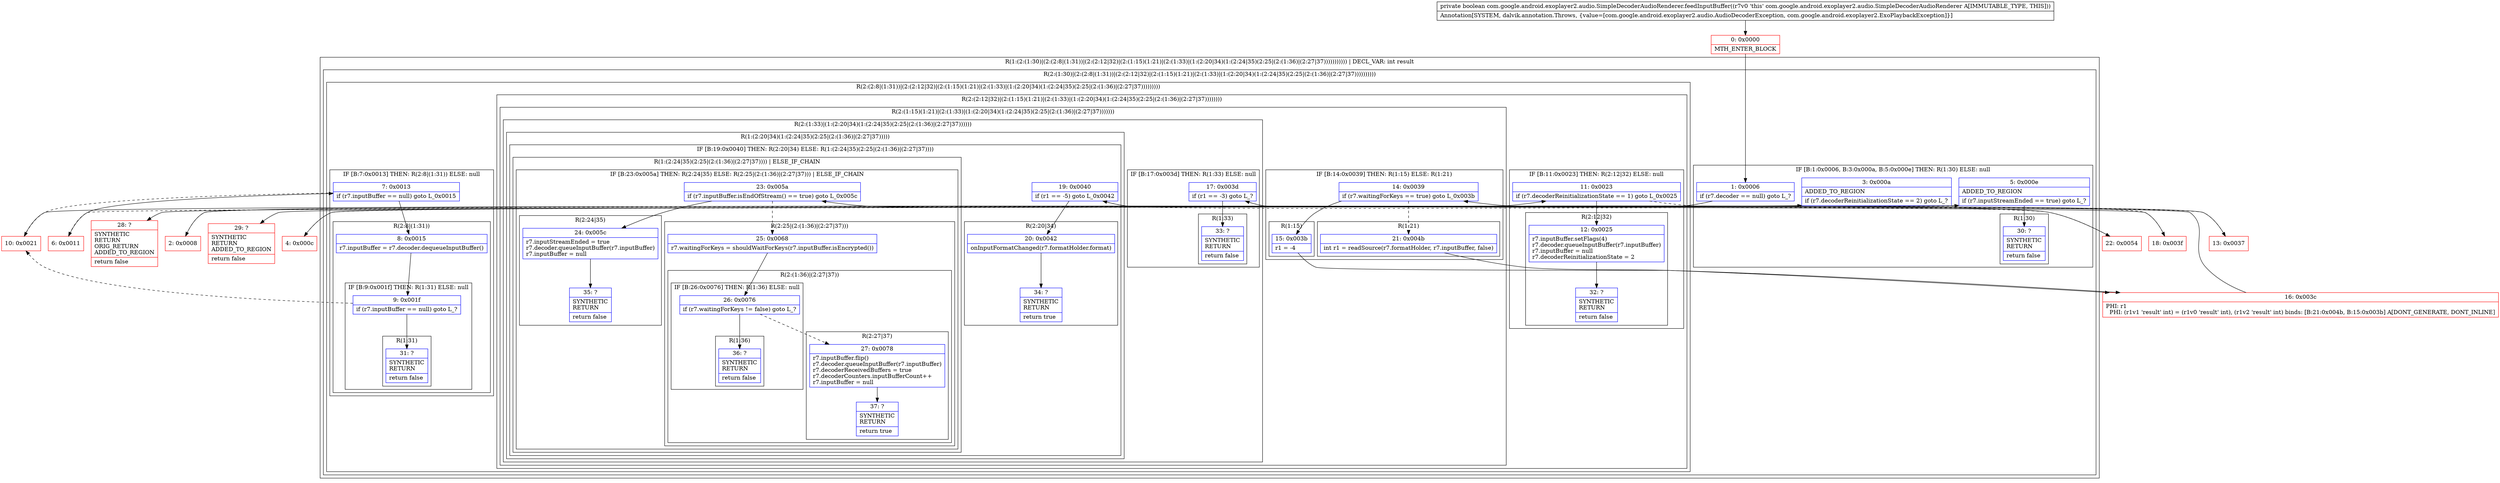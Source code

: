 digraph "CFG forcom.google.android.exoplayer2.audio.SimpleDecoderAudioRenderer.feedInputBuffer()Z" {
subgraph cluster_Region_357655984 {
label = "R(1:(2:(1:30)|(2:(2:8|(1:31))|(2:(2:12|32)|(2:(1:15)(1:21)|(2:(1:33)|(1:(2:20|34)(1:(2:24|35)(2:25|(2:(1:36)|(2:27|37))))))))))) | DECL_VAR: int result\l";
node [shape=record,color=blue];
subgraph cluster_Region_1714160262 {
label = "R(2:(1:30)|(2:(2:8|(1:31))|(2:(2:12|32)|(2:(1:15)(1:21)|(2:(1:33)|(1:(2:20|34)(1:(2:24|35)(2:25|(2:(1:36)|(2:27|37))))))))))";
node [shape=record,color=blue];
subgraph cluster_IfRegion_1729419172 {
label = "IF [B:1:0x0006, B:3:0x000a, B:5:0x000e] THEN: R(1:30) ELSE: null";
node [shape=record,color=blue];
Node_1 [shape=record,label="{1\:\ 0x0006|if (r7.decoder == null) goto L_?\l}"];
Node_3 [shape=record,label="{3\:\ 0x000a|ADDED_TO_REGION\l|if (r7.decoderReinitializationState == 2) goto L_?\l}"];
Node_5 [shape=record,label="{5\:\ 0x000e|ADDED_TO_REGION\l|if (r7.inputStreamEnded == true) goto L_?\l}"];
subgraph cluster_Region_2103455759 {
label = "R(1:30)";
node [shape=record,color=blue];
Node_30 [shape=record,label="{30\:\ ?|SYNTHETIC\lRETURN\l|return false\l}"];
}
}
subgraph cluster_Region_1661122294 {
label = "R(2:(2:8|(1:31))|(2:(2:12|32)|(2:(1:15)(1:21)|(2:(1:33)|(1:(2:20|34)(1:(2:24|35)(2:25|(2:(1:36)|(2:27|37)))))))))";
node [shape=record,color=blue];
subgraph cluster_IfRegion_1706860578 {
label = "IF [B:7:0x0013] THEN: R(2:8|(1:31)) ELSE: null";
node [shape=record,color=blue];
Node_7 [shape=record,label="{7\:\ 0x0013|if (r7.inputBuffer == null) goto L_0x0015\l}"];
subgraph cluster_Region_609546950 {
label = "R(2:8|(1:31))";
node [shape=record,color=blue];
Node_8 [shape=record,label="{8\:\ 0x0015|r7.inputBuffer = r7.decoder.dequeueInputBuffer()\l}"];
subgraph cluster_IfRegion_1481137675 {
label = "IF [B:9:0x001f] THEN: R(1:31) ELSE: null";
node [shape=record,color=blue];
Node_9 [shape=record,label="{9\:\ 0x001f|if (r7.inputBuffer == null) goto L_?\l}"];
subgraph cluster_Region_772536050 {
label = "R(1:31)";
node [shape=record,color=blue];
Node_31 [shape=record,label="{31\:\ ?|SYNTHETIC\lRETURN\l|return false\l}"];
}
}
}
}
subgraph cluster_Region_775356065 {
label = "R(2:(2:12|32)|(2:(1:15)(1:21)|(2:(1:33)|(1:(2:20|34)(1:(2:24|35)(2:25|(2:(1:36)|(2:27|37))))))))";
node [shape=record,color=blue];
subgraph cluster_IfRegion_762833763 {
label = "IF [B:11:0x0023] THEN: R(2:12|32) ELSE: null";
node [shape=record,color=blue];
Node_11 [shape=record,label="{11\:\ 0x0023|if (r7.decoderReinitializationState == 1) goto L_0x0025\l}"];
subgraph cluster_Region_928338112 {
label = "R(2:12|32)";
node [shape=record,color=blue];
Node_12 [shape=record,label="{12\:\ 0x0025|r7.inputBuffer.setFlags(4)\lr7.decoder.queueInputBuffer(r7.inputBuffer)\lr7.inputBuffer = null\lr7.decoderReinitializationState = 2\l}"];
Node_32 [shape=record,label="{32\:\ ?|SYNTHETIC\lRETURN\l|return false\l}"];
}
}
subgraph cluster_Region_1184406718 {
label = "R(2:(1:15)(1:21)|(2:(1:33)|(1:(2:20|34)(1:(2:24|35)(2:25|(2:(1:36)|(2:27|37)))))))";
node [shape=record,color=blue];
subgraph cluster_IfRegion_1598206266 {
label = "IF [B:14:0x0039] THEN: R(1:15) ELSE: R(1:21)";
node [shape=record,color=blue];
Node_14 [shape=record,label="{14\:\ 0x0039|if (r7.waitingForKeys == true) goto L_0x003b\l}"];
subgraph cluster_Region_409558607 {
label = "R(1:15)";
node [shape=record,color=blue];
Node_15 [shape=record,label="{15\:\ 0x003b|r1 = \-4\l}"];
}
subgraph cluster_Region_2135872812 {
label = "R(1:21)";
node [shape=record,color=blue];
Node_21 [shape=record,label="{21\:\ 0x004b|int r1 = readSource(r7.formatHolder, r7.inputBuffer, false)\l}"];
}
}
subgraph cluster_Region_1308390722 {
label = "R(2:(1:33)|(1:(2:20|34)(1:(2:24|35)(2:25|(2:(1:36)|(2:27|37))))))";
node [shape=record,color=blue];
subgraph cluster_IfRegion_1345519469 {
label = "IF [B:17:0x003d] THEN: R(1:33) ELSE: null";
node [shape=record,color=blue];
Node_17 [shape=record,label="{17\:\ 0x003d|if (r1 == \-3) goto L_?\l}"];
subgraph cluster_Region_1380836537 {
label = "R(1:33)";
node [shape=record,color=blue];
Node_33 [shape=record,label="{33\:\ ?|SYNTHETIC\lRETURN\l|return false\l}"];
}
}
subgraph cluster_Region_407651499 {
label = "R(1:(2:20|34)(1:(2:24|35)(2:25|(2:(1:36)|(2:27|37)))))";
node [shape=record,color=blue];
subgraph cluster_IfRegion_917791877 {
label = "IF [B:19:0x0040] THEN: R(2:20|34) ELSE: R(1:(2:24|35)(2:25|(2:(1:36)|(2:27|37))))";
node [shape=record,color=blue];
Node_19 [shape=record,label="{19\:\ 0x0040|if (r1 == \-5) goto L_0x0042\l}"];
subgraph cluster_Region_1908030633 {
label = "R(2:20|34)";
node [shape=record,color=blue];
Node_20 [shape=record,label="{20\:\ 0x0042|onInputFormatChanged(r7.formatHolder.format)\l}"];
Node_34 [shape=record,label="{34\:\ ?|SYNTHETIC\lRETURN\l|return true\l}"];
}
subgraph cluster_Region_1290757643 {
label = "R(1:(2:24|35)(2:25|(2:(1:36)|(2:27|37)))) | ELSE_IF_CHAIN\l";
node [shape=record,color=blue];
subgraph cluster_IfRegion_914098721 {
label = "IF [B:23:0x005a] THEN: R(2:24|35) ELSE: R(2:25|(2:(1:36)|(2:27|37))) | ELSE_IF_CHAIN\l";
node [shape=record,color=blue];
Node_23 [shape=record,label="{23\:\ 0x005a|if (r7.inputBuffer.isEndOfStream() == true) goto L_0x005c\l}"];
subgraph cluster_Region_595185703 {
label = "R(2:24|35)";
node [shape=record,color=blue];
Node_24 [shape=record,label="{24\:\ 0x005c|r7.inputStreamEnded = true\lr7.decoder.queueInputBuffer(r7.inputBuffer)\lr7.inputBuffer = null\l}"];
Node_35 [shape=record,label="{35\:\ ?|SYNTHETIC\lRETURN\l|return false\l}"];
}
subgraph cluster_Region_50786197 {
label = "R(2:25|(2:(1:36)|(2:27|37)))";
node [shape=record,color=blue];
Node_25 [shape=record,label="{25\:\ 0x0068|r7.waitingForKeys = shouldWaitForKeys(r7.inputBuffer.isEncrypted())\l}"];
subgraph cluster_Region_879632064 {
label = "R(2:(1:36)|(2:27|37))";
node [shape=record,color=blue];
subgraph cluster_IfRegion_1653946222 {
label = "IF [B:26:0x0076] THEN: R(1:36) ELSE: null";
node [shape=record,color=blue];
Node_26 [shape=record,label="{26\:\ 0x0076|if (r7.waitingForKeys != false) goto L_?\l}"];
subgraph cluster_Region_251673587 {
label = "R(1:36)";
node [shape=record,color=blue];
Node_36 [shape=record,label="{36\:\ ?|SYNTHETIC\lRETURN\l|return false\l}"];
}
}
subgraph cluster_Region_1003362241 {
label = "R(2:27|37)";
node [shape=record,color=blue];
Node_27 [shape=record,label="{27\:\ 0x0078|r7.inputBuffer.flip()\lr7.decoder.queueInputBuffer(r7.inputBuffer)\lr7.decoderReceivedBuffers = true\lr7.decoderCounters.inputBufferCount++\lr7.inputBuffer = null\l}"];
Node_37 [shape=record,label="{37\:\ ?|SYNTHETIC\lRETURN\l|return true\l}"];
}
}
}
}
}
}
}
}
}
}
}
}
}
Node_0 [shape=record,color=red,label="{0\:\ 0x0000|MTH_ENTER_BLOCK\l}"];
Node_2 [shape=record,color=red,label="{2\:\ 0x0008}"];
Node_4 [shape=record,color=red,label="{4\:\ 0x000c}"];
Node_6 [shape=record,color=red,label="{6\:\ 0x0011}"];
Node_10 [shape=record,color=red,label="{10\:\ 0x0021}"];
Node_13 [shape=record,color=red,label="{13\:\ 0x0037}"];
Node_16 [shape=record,color=red,label="{16\:\ 0x003c|PHI: r1 \l  PHI: (r1v1 'result' int) = (r1v0 'result' int), (r1v2 'result' int) binds: [B:21:0x004b, B:15:0x003b] A[DONT_GENERATE, DONT_INLINE]\l}"];
Node_18 [shape=record,color=red,label="{18\:\ 0x003f}"];
Node_22 [shape=record,color=red,label="{22\:\ 0x0054}"];
Node_28 [shape=record,color=red,label="{28\:\ ?|SYNTHETIC\lRETURN\lORIG_RETURN\lADDED_TO_REGION\l|return false\l}"];
Node_29 [shape=record,color=red,label="{29\:\ ?|SYNTHETIC\lRETURN\lADDED_TO_REGION\l|return false\l}"];
MethodNode[shape=record,label="{private boolean com.google.android.exoplayer2.audio.SimpleDecoderAudioRenderer.feedInputBuffer((r7v0 'this' com.google.android.exoplayer2.audio.SimpleDecoderAudioRenderer A[IMMUTABLE_TYPE, THIS]))  | Annotation[SYSTEM, dalvik.annotation.Throws, \{value=[com.google.android.exoplayer2.audio.AudioDecoderException, com.google.android.exoplayer2.ExoPlaybackException]\}]\l}"];
MethodNode -> Node_0;
Node_1 -> Node_2[style=dashed];
Node_1 -> Node_28;
Node_3 -> Node_4[style=dashed];
Node_3 -> Node_29;
Node_5 -> Node_6[style=dashed];
Node_5 -> Node_30;
Node_7 -> Node_8;
Node_7 -> Node_10[style=dashed];
Node_8 -> Node_9;
Node_9 -> Node_10[style=dashed];
Node_9 -> Node_31;
Node_11 -> Node_12;
Node_11 -> Node_13[style=dashed];
Node_12 -> Node_32;
Node_14 -> Node_15;
Node_14 -> Node_21[style=dashed];
Node_15 -> Node_16;
Node_21 -> Node_16;
Node_17 -> Node_18[style=dashed];
Node_17 -> Node_33;
Node_19 -> Node_20;
Node_19 -> Node_22[style=dashed];
Node_20 -> Node_34;
Node_23 -> Node_24;
Node_23 -> Node_25[style=dashed];
Node_24 -> Node_35;
Node_25 -> Node_26;
Node_26 -> Node_27[style=dashed];
Node_26 -> Node_36;
Node_27 -> Node_37;
Node_0 -> Node_1;
Node_2 -> Node_3;
Node_4 -> Node_5;
Node_6 -> Node_7;
Node_10 -> Node_11;
Node_13 -> Node_14;
Node_16 -> Node_17;
Node_18 -> Node_19;
Node_22 -> Node_23;
}

